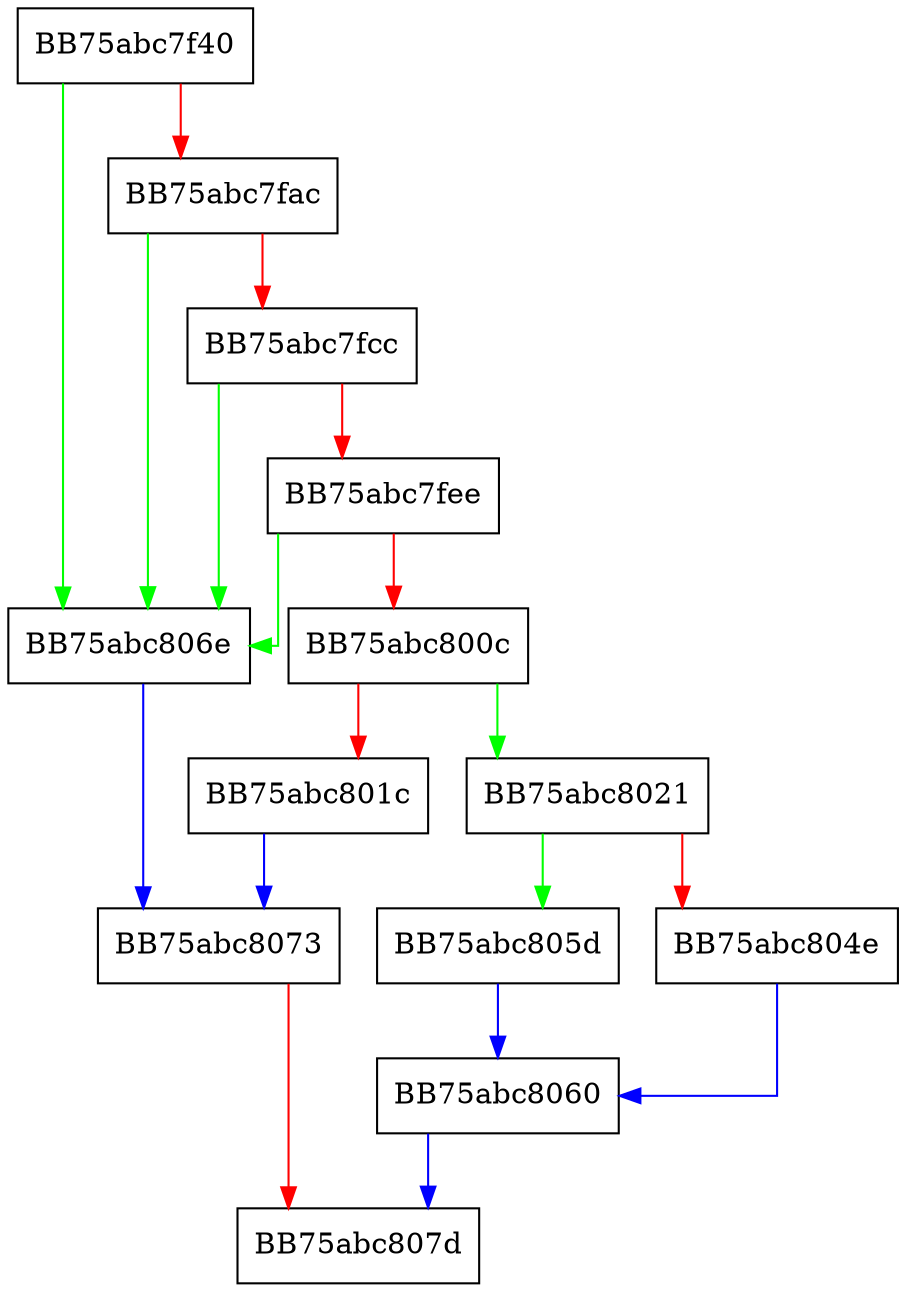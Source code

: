 digraph NetEmuAPI_SizeOfType {
  node [shape="box"];
  graph [splines=ortho];
  BB75abc7f40 -> BB75abc806e [color="green"];
  BB75abc7f40 -> BB75abc7fac [color="red"];
  BB75abc7fac -> BB75abc806e [color="green"];
  BB75abc7fac -> BB75abc7fcc [color="red"];
  BB75abc7fcc -> BB75abc806e [color="green"];
  BB75abc7fcc -> BB75abc7fee [color="red"];
  BB75abc7fee -> BB75abc806e [color="green"];
  BB75abc7fee -> BB75abc800c [color="red"];
  BB75abc800c -> BB75abc8021 [color="green"];
  BB75abc800c -> BB75abc801c [color="red"];
  BB75abc801c -> BB75abc8073 [color="blue"];
  BB75abc8021 -> BB75abc805d [color="green"];
  BB75abc8021 -> BB75abc804e [color="red"];
  BB75abc804e -> BB75abc8060 [color="blue"];
  BB75abc805d -> BB75abc8060 [color="blue"];
  BB75abc8060 -> BB75abc807d [color="blue"];
  BB75abc806e -> BB75abc8073 [color="blue"];
  BB75abc8073 -> BB75abc807d [color="red"];
}